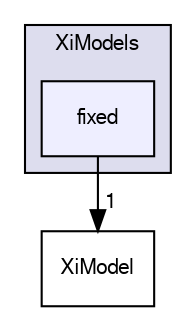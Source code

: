 digraph "applications/solvers/combustion/PDRFoam/XiModels/fixed" {
  bgcolor=transparent;
  compound=true
  node [ fontsize="10", fontname="FreeSans"];
  edge [ labelfontsize="10", labelfontname="FreeSans"];
  subgraph clusterdir_875d300f7c06ad3c5c9e587b64daa300 {
    graph [ bgcolor="#ddddee", pencolor="black", label="XiModels" fontname="FreeSans", fontsize="10", URL="dir_875d300f7c06ad3c5c9e587b64daa300.html"]
  dir_7031272e25667ab4b01586070e03a524 [shape=box, label="fixed", style="filled", fillcolor="#eeeeff", pencolor="black", URL="dir_7031272e25667ab4b01586070e03a524.html"];
  }
  dir_014c63896f54c5ff2237bb87c905c8be [shape=box label="XiModel" URL="dir_014c63896f54c5ff2237bb87c905c8be.html"];
  dir_7031272e25667ab4b01586070e03a524->dir_014c63896f54c5ff2237bb87c905c8be [headlabel="1", labeldistance=1.5 headhref="dir_000082_000094.html"];
}
